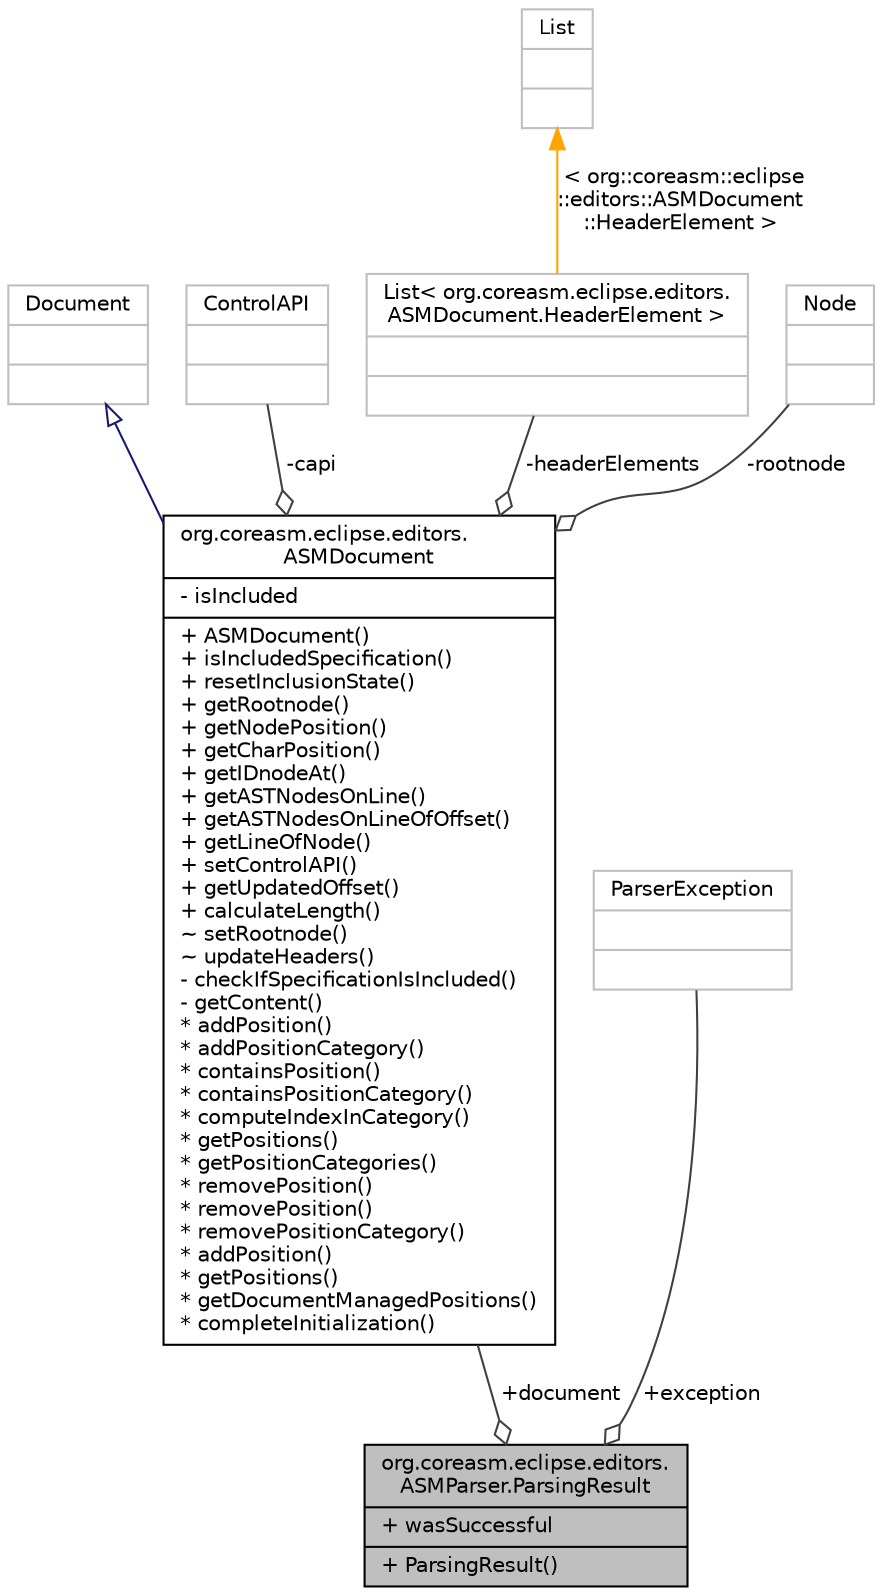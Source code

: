 digraph "org.coreasm.eclipse.editors.ASMParser.ParsingResult"
{
  bgcolor="transparent";
  edge [fontname="Helvetica",fontsize="10",labelfontname="Helvetica",labelfontsize="10"];
  node [fontname="Helvetica",fontsize="10",shape=record];
  Node1 [label="{org.coreasm.eclipse.editors.\lASMParser.ParsingResult\n|+ wasSuccessful\l|+ ParsingResult()\l}",height=0.2,width=0.4,color="black", fillcolor="grey75", style="filled" fontcolor="black"];
  Node2 -> Node1 [color="grey25",fontsize="10",style="solid",label=" +document" ,arrowhead="odiamond",fontname="Helvetica"];
  Node2 [label="{org.coreasm.eclipse.editors.\lASMDocument\n|- isIncluded\l|+ ASMDocument()\l+ isIncludedSpecification()\l+ resetInclusionState()\l+ getRootnode()\l+ getNodePosition()\l+ getCharPosition()\l+ getIDnodeAt()\l+ getASTNodesOnLine()\l+ getASTNodesOnLineOfOffset()\l+ getLineOfNode()\l+ setControlAPI()\l+ getUpdatedOffset()\l+ calculateLength()\l~ setRootnode()\l~ updateHeaders()\l- checkIfSpecificationIsIncluded()\l- getContent()\l* addPosition()\l* addPositionCategory()\l* containsPosition()\l* containsPositionCategory()\l* computeIndexInCategory()\l* getPositions()\l* getPositionCategories()\l* removePosition()\l* removePosition()\l* removePositionCategory()\l* addPosition()\l* getPositions()\l* getDocumentManagedPositions()\l* completeInitialization()\l}",height=0.2,width=0.4,color="black",URL="$classorg_1_1coreasm_1_1eclipse_1_1editors_1_1ASMDocument.html",tooltip="The ASMDocument class represents a CoreASM specification as a document of an Eclipse CoreASM editor..."];
  Node3 -> Node2 [dir="back",color="midnightblue",fontsize="10",style="solid",arrowtail="onormal",fontname="Helvetica"];
  Node3 [label="{Document\n||}",height=0.2,width=0.4,color="grey75"];
  Node4 -> Node2 [color="grey25",fontsize="10",style="solid",label=" -capi" ,arrowhead="odiamond",fontname="Helvetica"];
  Node4 [label="{ControlAPI\n||}",height=0.2,width=0.4,color="grey75"];
  Node5 -> Node2 [color="grey25",fontsize="10",style="solid",label=" -headerElements" ,arrowhead="odiamond",fontname="Helvetica"];
  Node5 [label="{List\< org.coreasm.eclipse.editors.\lASMDocument.HeaderElement \>\n||}",height=0.2,width=0.4,color="grey75"];
  Node6 -> Node5 [dir="back",color="orange",fontsize="10",style="solid",label=" \< org::coreasm::eclipse\l::editors::ASMDocument\l::HeaderElement \>" ,fontname="Helvetica"];
  Node6 [label="{List\n||}",height=0.2,width=0.4,color="grey75"];
  Node7 -> Node2 [color="grey25",fontsize="10",style="solid",label=" -rootnode" ,arrowhead="odiamond",fontname="Helvetica"];
  Node7 [label="{Node\n||}",height=0.2,width=0.4,color="grey75"];
  Node8 -> Node1 [color="grey25",fontsize="10",style="solid",label=" +exception" ,arrowhead="odiamond",fontname="Helvetica"];
  Node8 [label="{ParserException\n||}",height=0.2,width=0.4,color="grey75"];
}
